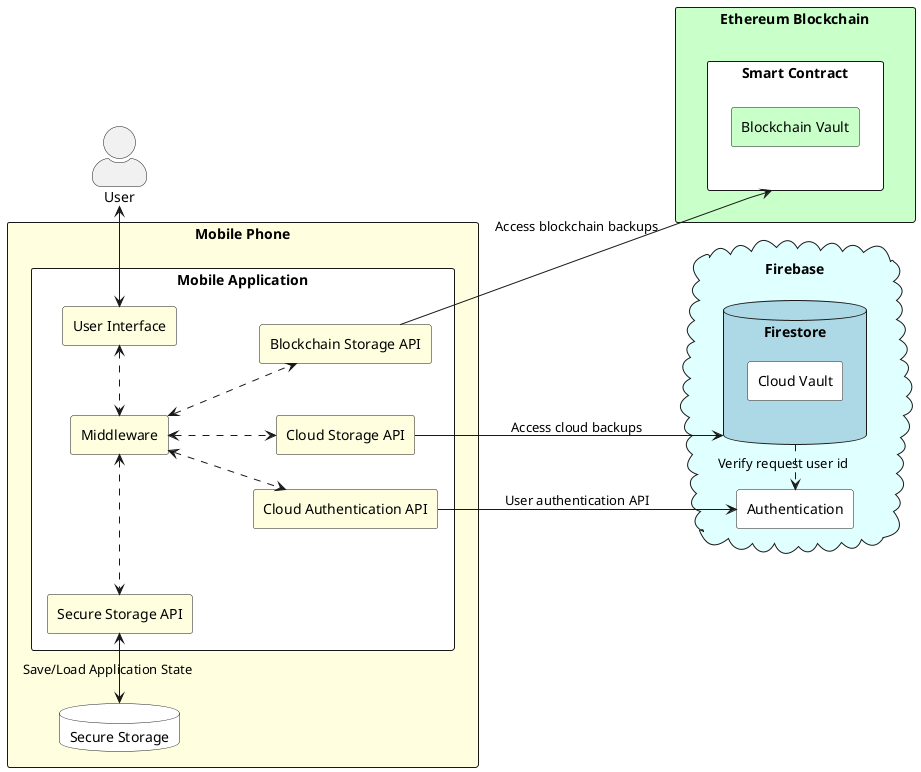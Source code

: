@startuml system

left to right direction
skinparam componentStyle rectangle
skinparam actorStyle awesome

actor User

component "Mobile Phone" as phone #LightYellow {
    component "Mobile Application" as mobile #White {
        component "User Interface" as UI #LightYellow
        component "Middleware" as middleware #LightYellow
        component "Blockchain Storage API" as blockchainAPI #LightYellow
        component "Cloud Storage API" as cloudAPI #LightYellow
        component "Cloud Authentication API" as authAPI #LightYellow
        component "Secure Storage API" as secureStorageAPI #LightYellow
    }
    database "Secure Storage" as secureStorage #White
}

cloud Firebase #LightCyan {
    database "Firestore" as firestore #LightBlue {
        [Cloud Vault] as cvault #White
    }
    [Authentication] as firebaseAuth #White
}


component "Ethereum Blockchain" as blockchain #TECHNOLOGY{
    component "Smart Contract" as smartContract #White {
        [Blockchain Vault] as bvault #TECHNOLOGY
    }
}

User <-left-> UI



UI <.[norank].> middleware
middleware <..> blockchainAPI
middleware <..> cloudAPI
middleware <..> authAPI
middleware <..[norank].> secureStorageAPI

cloudAPI --> firestore : Access cloud backups
authAPI --> firebaseAuth : User authentication API
blockchainAPI --> smartContract : Access blockchain backups

firestore .> firebaseAuth : Verify request user id

secureStorage <-[norank]-> secureStorageAPI : Save/Load Application State


@enduml